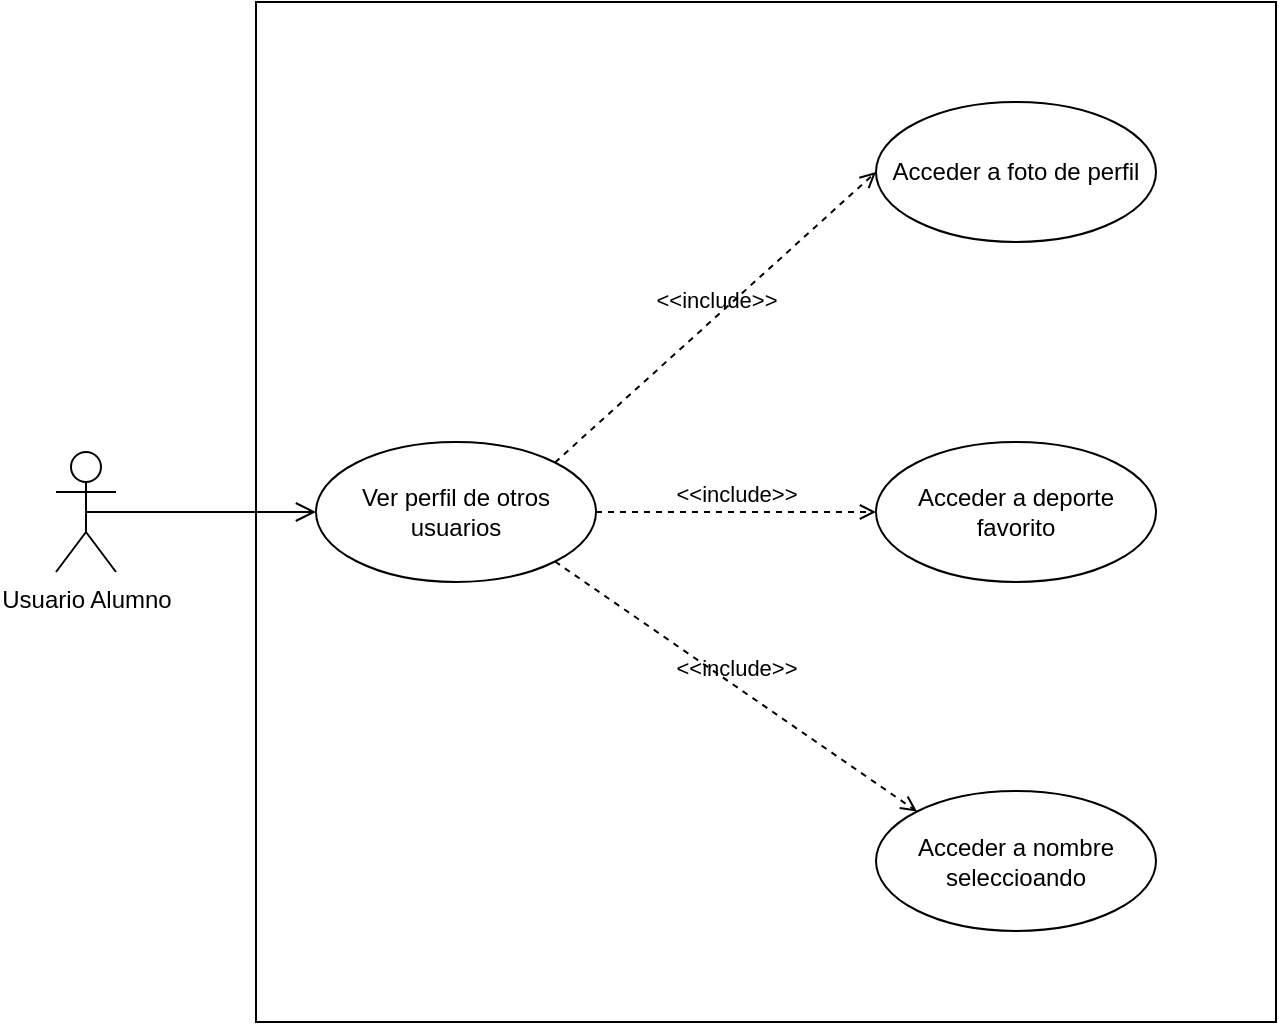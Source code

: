 <mxfile version="24.7.10">
  <diagram name="Página-1" id="fJciz8duXzuph-7Kfwn_">
    <mxGraphModel grid="1" page="1" gridSize="10" guides="1" tooltips="1" connect="1" arrows="1" fold="1" pageScale="1" pageWidth="827" pageHeight="1169" math="0" shadow="0">
      <root>
        <mxCell id="0" />
        <mxCell id="1" parent="0" />
        <mxCell id="rHjoLshH7WLVSAhBOQ9v-1" value="" style="rounded=0;whiteSpace=wrap;html=1;" vertex="1" parent="1">
          <mxGeometry x="200" y="120" width="510" height="510" as="geometry" />
        </mxCell>
        <mxCell id="rHjoLshH7WLVSAhBOQ9v-2" value="Usuario Alumno" style="shape=umlActor;verticalLabelPosition=bottom;verticalAlign=top;html=1;" vertex="1" parent="1">
          <mxGeometry x="100" y="345" width="30" height="60" as="geometry" />
        </mxCell>
        <mxCell id="rHjoLshH7WLVSAhBOQ9v-3" value="Ver perfil de otros usuarios" style="ellipse;whiteSpace=wrap;html=1;" vertex="1" parent="1">
          <mxGeometry x="230" y="340" width="140" height="70" as="geometry" />
        </mxCell>
        <mxCell id="rHjoLshH7WLVSAhBOQ9v-4" value="Acceder a foto de perfil" style="ellipse;whiteSpace=wrap;html=1;" vertex="1" parent="1">
          <mxGeometry x="510" y="170" width="140" height="70" as="geometry" />
        </mxCell>
        <mxCell id="rHjoLshH7WLVSAhBOQ9v-5" value="Acceder a deporte favorito" style="ellipse;whiteSpace=wrap;html=1;" vertex="1" parent="1">
          <mxGeometry x="510" y="340" width="140" height="70" as="geometry" />
        </mxCell>
        <mxCell id="rHjoLshH7WLVSAhBOQ9v-6" value="Acceder a nombre seleccioando" style="ellipse;whiteSpace=wrap;html=1;" vertex="1" parent="1">
          <mxGeometry x="510" y="514.5" width="140" height="70" as="geometry" />
        </mxCell>
        <mxCell id="rHjoLshH7WLVSAhBOQ9v-7" value="" style="endArrow=open;startArrow=none;endFill=0;startFill=0;endSize=8;html=1;verticalAlign=bottom;labelBackgroundColor=none;strokeWidth=1;rounded=0;exitX=0.5;exitY=0.5;exitDx=0;exitDy=0;exitPerimeter=0;" edge="1" parent="1" source="rHjoLshH7WLVSAhBOQ9v-2" target="rHjoLshH7WLVSAhBOQ9v-3">
          <mxGeometry width="160" relative="1" as="geometry">
            <mxPoint x="250" y="470" as="sourcePoint" />
            <mxPoint x="410" y="470" as="targetPoint" />
          </mxGeometry>
        </mxCell>
        <mxCell id="rHjoLshH7WLVSAhBOQ9v-8" value="&amp;lt;&amp;lt;include&amp;gt;&amp;gt;" style="html=1;verticalAlign=bottom;labelBackgroundColor=none;endArrow=open;endFill=0;dashed=1;rounded=0;exitX=1;exitY=1;exitDx=0;exitDy=0;entryX=0;entryY=0;entryDx=0;entryDy=0;" edge="1" parent="1" source="rHjoLshH7WLVSAhBOQ9v-3" target="rHjoLshH7WLVSAhBOQ9v-6">
          <mxGeometry width="160" relative="1" as="geometry">
            <mxPoint x="330" y="460" as="sourcePoint" />
            <mxPoint x="490" y="460" as="targetPoint" />
          </mxGeometry>
        </mxCell>
        <mxCell id="rHjoLshH7WLVSAhBOQ9v-10" value="&amp;lt;&amp;lt;include&amp;gt;&amp;gt;" style="html=1;verticalAlign=bottom;labelBackgroundColor=none;endArrow=open;endFill=0;dashed=1;rounded=0;exitX=1;exitY=0.5;exitDx=0;exitDy=0;entryX=0;entryY=0.5;entryDx=0;entryDy=0;" edge="1" parent="1" source="rHjoLshH7WLVSAhBOQ9v-3" target="rHjoLshH7WLVSAhBOQ9v-5">
          <mxGeometry width="160" relative="1" as="geometry">
            <mxPoint x="540" y="450" as="sourcePoint" />
            <mxPoint x="700" y="450" as="targetPoint" />
          </mxGeometry>
        </mxCell>
        <mxCell id="rHjoLshH7WLVSAhBOQ9v-11" value="&amp;lt;&amp;lt;include&amp;gt;&amp;gt;" style="html=1;verticalAlign=bottom;labelBackgroundColor=none;endArrow=open;endFill=0;dashed=1;rounded=0;exitX=1;exitY=0;exitDx=0;exitDy=0;entryX=0;entryY=0.5;entryDx=0;entryDy=0;" edge="1" parent="1" source="rHjoLshH7WLVSAhBOQ9v-3" target="rHjoLshH7WLVSAhBOQ9v-4">
          <mxGeometry width="160" relative="1" as="geometry">
            <mxPoint x="390" y="290" as="sourcePoint" />
            <mxPoint x="550" y="290" as="targetPoint" />
          </mxGeometry>
        </mxCell>
      </root>
    </mxGraphModel>
  </diagram>
</mxfile>
